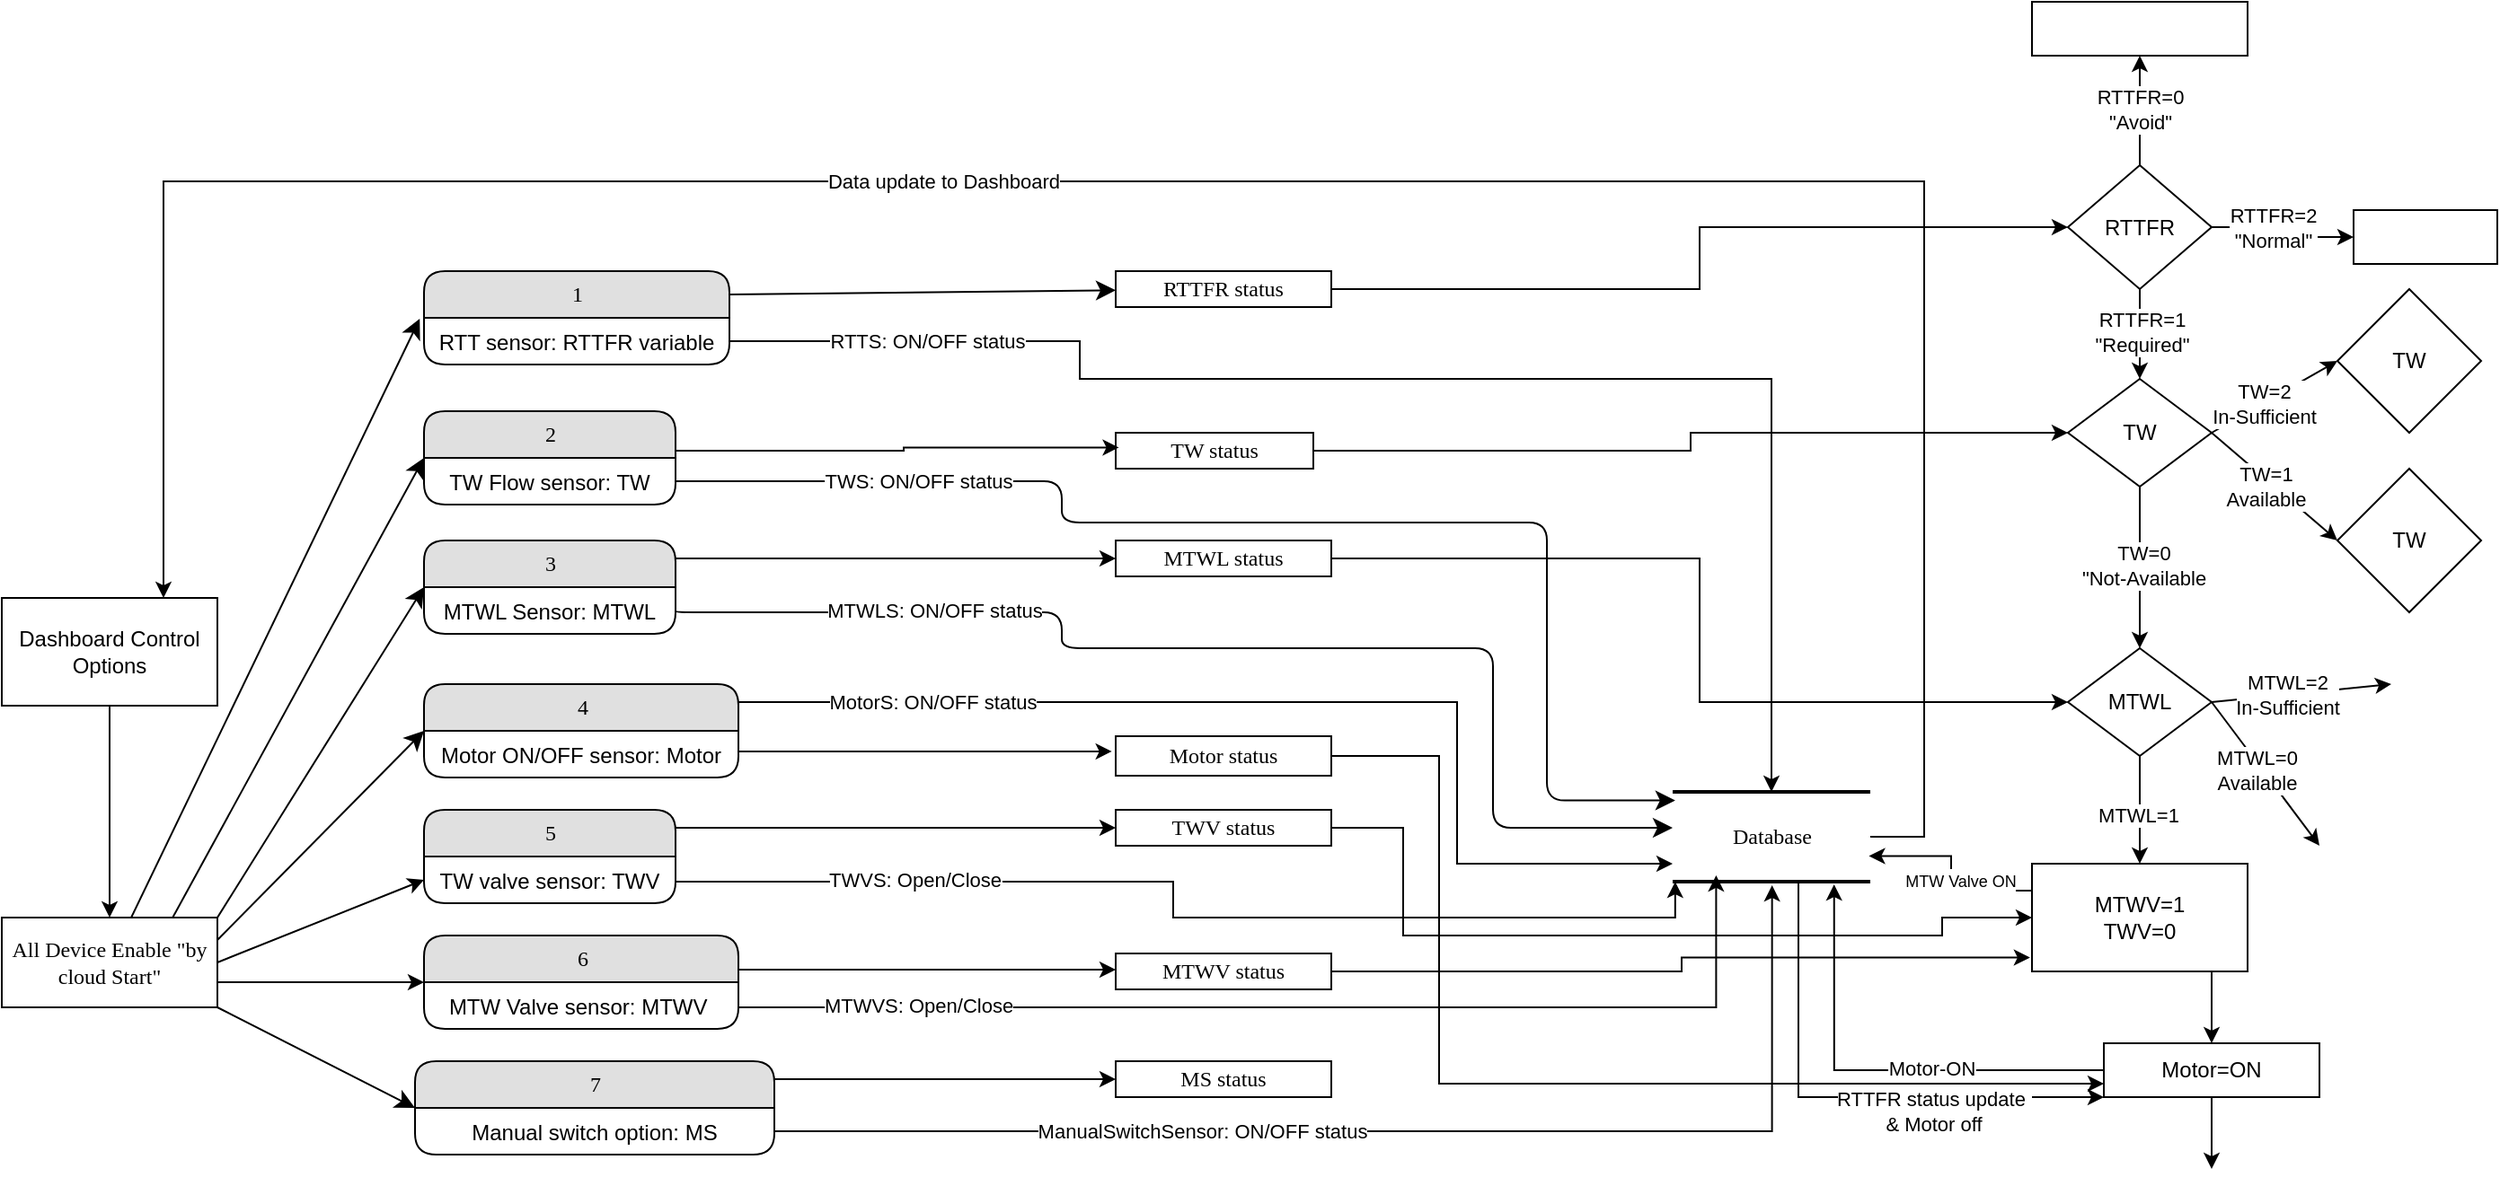 <mxfile version="26.0.5">
  <diagram name="Page-1" id="52a04d89-c75d-2922-d76d-85b35f80e030">
    <mxGraphModel dx="767" dy="1175" grid="1" gridSize="10" guides="1" tooltips="1" connect="1" arrows="1" fold="1" page="1" pageScale="1" pageWidth="1100" pageHeight="850" background="none" math="0" shadow="0">
      <root>
        <mxCell id="0" />
        <mxCell id="1" parent="0" />
        <mxCell id="dTGAiHR_OEUd41CjqDOk-23" style="edgeStyle=orthogonalEdgeStyle;rounded=0;orthogonalLoop=1;jettySize=auto;html=1;entryX=0.75;entryY=0;entryDx=0;entryDy=0;" edge="1" parent="1" source="21ea969265ad0168-30" target="dTGAiHR_OEUd41CjqDOk-20">
          <mxGeometry relative="1" as="geometry">
            <Array as="points">
              <mxPoint x="1130" y="-65" />
              <mxPoint x="1130" y="-430" />
              <mxPoint x="150" y="-430" />
            </Array>
          </mxGeometry>
        </mxCell>
        <mxCell id="dTGAiHR_OEUd41CjqDOk-28" value="Data update to Dashboard" style="edgeLabel;html=1;align=center;verticalAlign=middle;resizable=0;points=[];" vertex="1" connectable="0" parent="dTGAiHR_OEUd41CjqDOk-23">
          <mxGeometry x="-0.513" y="1" relative="1" as="geometry">
            <mxPoint x="-545" y="-4" as="offset" />
          </mxGeometry>
        </mxCell>
        <mxCell id="21ea969265ad0168-30" value="Database" style="html=1;rounded=0;shadow=0;comic=0;labelBackgroundColor=none;strokeWidth=2;fontFamily=Verdana;fontSize=12;align=center;shape=mxgraph.ios7ui.horLines;" parent="1" vertex="1">
          <mxGeometry x="990" y="-90" width="110" height="50" as="geometry" />
        </mxCell>
        <mxCell id="dTGAiHR_OEUd41CjqDOk-65" style="edgeStyle=orthogonalEdgeStyle;rounded=0;orthogonalLoop=1;jettySize=auto;html=1;entryX=0;entryY=0.5;entryDx=0;entryDy=0;" edge="1" parent="1" source="17472293e6e8944d-29" target="dTGAiHR_OEUd41CjqDOk-66">
          <mxGeometry relative="1" as="geometry">
            <mxPoint x="1240" y="-370" as="targetPoint" />
          </mxGeometry>
        </mxCell>
        <mxCell id="17472293e6e8944d-29" value="RTTFR status" style="whiteSpace=wrap;html=1;rounded=0;shadow=0;comic=0;labelBackgroundColor=none;strokeWidth=1;fontFamily=Verdana;fontSize=12;align=center;" parent="1" vertex="1">
          <mxGeometry x="680" y="-380" width="120" height="20" as="geometry" />
        </mxCell>
        <mxCell id="1fdf3b25b50cf41e-27" style="edgeStyle=none;html=1;labelBackgroundColor=none;startFill=0;startSize=8;endFill=1;endSize=8;fontFamily=Verdana;fontSize=12;entryX=-0.014;entryY=0.021;entryDx=0;entryDy=0;entryPerimeter=0;" parent="1" source="17472293e6e8944d-30" target="1fdf3b25b50cf41e-2" edge="1">
          <mxGeometry relative="1" as="geometry" />
        </mxCell>
        <mxCell id="dTGAiHR_OEUd41CjqDOk-44" style="edgeStyle=orthogonalEdgeStyle;rounded=0;orthogonalLoop=1;jettySize=auto;html=1;entryX=0;entryY=0.5;entryDx=0;entryDy=0;exitX=1;exitY=0.75;exitDx=0;exitDy=0;" edge="1" parent="1" source="17472293e6e8944d-30" target="dTGAiHR_OEUd41CjqDOk-41">
          <mxGeometry relative="1" as="geometry">
            <mxPoint x="200" as="sourcePoint" />
            <Array as="points">
              <mxPoint x="180" y="16" />
            </Array>
          </mxGeometry>
        </mxCell>
        <mxCell id="17472293e6e8944d-30" value="All Device Enable &quot;by cloud Start&quot;" style="whiteSpace=wrap;html=1;rounded=0;shadow=0;comic=0;labelBackgroundColor=none;strokeWidth=1;fontFamily=Verdana;fontSize=12;align=center;" parent="1" vertex="1">
          <mxGeometry x="60" y="-20" width="120" height="50" as="geometry" />
        </mxCell>
        <mxCell id="1fdf3b25b50cf41e-28" style="edgeStyle=none;html=1;labelBackgroundColor=none;startFill=0;startSize=8;endFill=1;endSize=8;fontFamily=Verdana;fontSize=12;exitX=1;exitY=0.25;exitDx=0;exitDy=0;" parent="1" source="1fdf3b25b50cf41e-1" target="17472293e6e8944d-29" edge="1">
          <mxGeometry relative="1" as="geometry" />
        </mxCell>
        <mxCell id="1fdf3b25b50cf41e-1" value="1" style="swimlane;html=1;fontStyle=0;childLayout=stackLayout;horizontal=1;startSize=26;fillColor=#e0e0e0;horizontalStack=0;resizeParent=1;resizeLast=0;collapsible=1;marginBottom=0;swimlaneFillColor=#ffffff;align=center;rounded=1;shadow=0;comic=0;labelBackgroundColor=none;strokeWidth=1;fontFamily=Verdana;fontSize=12" parent="1" vertex="1">
          <mxGeometry x="295" y="-380" width="170" height="52" as="geometry" />
        </mxCell>
        <mxCell id="1fdf3b25b50cf41e-2" value="RTT sensor: RTTFR variable" style="text;html=1;strokeColor=none;fillColor=none;spacingLeft=4;spacingRight=4;whiteSpace=wrap;overflow=hidden;rotatable=0;points=[[0,0.5],[1,0.5]];portConstraint=eastwest;align=center;" parent="1fdf3b25b50cf41e-1" vertex="1">
          <mxGeometry y="26" width="170" height="26" as="geometry" />
        </mxCell>
        <mxCell id="dTGAiHR_OEUd41CjqDOk-2" value="2" style="swimlane;html=1;fontStyle=0;childLayout=stackLayout;horizontal=1;startSize=26;fillColor=#e0e0e0;horizontalStack=0;resizeParent=1;resizeLast=0;collapsible=1;marginBottom=0;swimlaneFillColor=#ffffff;align=center;rounded=1;shadow=0;comic=0;labelBackgroundColor=none;strokeWidth=1;fontFamily=Verdana;fontSize=12" vertex="1" parent="1">
          <mxGeometry x="295" y="-302" width="140" height="52" as="geometry" />
        </mxCell>
        <mxCell id="dTGAiHR_OEUd41CjqDOk-3" value="TW Flow sensor: TW" style="text;html=1;strokeColor=none;fillColor=none;spacingLeft=4;spacingRight=4;whiteSpace=wrap;overflow=hidden;rotatable=0;points=[[0,0.5],[1,0.5]];portConstraint=eastwest;align=center;" vertex="1" parent="dTGAiHR_OEUd41CjqDOk-2">
          <mxGeometry y="26" width="140" height="26" as="geometry" />
        </mxCell>
        <mxCell id="dTGAiHR_OEUd41CjqDOk-4" style="edgeStyle=none;html=1;labelBackgroundColor=none;startFill=0;startSize=8;endFill=1;endSize=8;fontFamily=Verdana;fontSize=12;entryX=0;entryY=0.5;entryDx=0;entryDy=0;exitX=0.792;exitY=0.003;exitDx=0;exitDy=0;exitPerimeter=0;" edge="1" parent="1" source="17472293e6e8944d-30" target="dTGAiHR_OEUd41CjqDOk-2">
          <mxGeometry relative="1" as="geometry">
            <mxPoint x="161" y="65" as="sourcePoint" />
            <mxPoint x="298" y="-43" as="targetPoint" />
          </mxGeometry>
        </mxCell>
        <mxCell id="dTGAiHR_OEUd41CjqDOk-34" style="edgeStyle=orthogonalEdgeStyle;rounded=0;orthogonalLoop=1;jettySize=auto;html=1;" edge="1" parent="1" source="dTGAiHR_OEUd41CjqDOk-5" target="dTGAiHR_OEUd41CjqDOk-32">
          <mxGeometry relative="1" as="geometry">
            <Array as="points">
              <mxPoint x="550" y="-220" />
              <mxPoint x="550" y="-220" />
            </Array>
          </mxGeometry>
        </mxCell>
        <mxCell id="dTGAiHR_OEUd41CjqDOk-5" value="3" style="swimlane;html=1;fontStyle=0;childLayout=stackLayout;horizontal=1;startSize=26;fillColor=#e0e0e0;horizontalStack=0;resizeParent=1;resizeLast=0;collapsible=1;marginBottom=0;swimlaneFillColor=#ffffff;align=center;rounded=1;shadow=0;comic=0;labelBackgroundColor=none;strokeWidth=1;fontFamily=Verdana;fontSize=12" vertex="1" parent="1">
          <mxGeometry x="295" y="-230" width="140" height="52" as="geometry" />
        </mxCell>
        <mxCell id="dTGAiHR_OEUd41CjqDOk-6" value="MTWL Sensor: MTWL" style="text;html=1;strokeColor=none;fillColor=none;spacingLeft=4;spacingRight=4;whiteSpace=wrap;overflow=hidden;rotatable=0;points=[[0,0.5],[1,0.5]];portConstraint=eastwest;align=center;" vertex="1" parent="dTGAiHR_OEUd41CjqDOk-5">
          <mxGeometry y="26" width="140" height="26" as="geometry" />
        </mxCell>
        <mxCell id="dTGAiHR_OEUd41CjqDOk-7" style="edgeStyle=none;html=1;labelBackgroundColor=none;startFill=0;startSize=8;endFill=1;endSize=8;fontFamily=Verdana;fontSize=12;entryX=0;entryY=0.5;entryDx=0;entryDy=0;exitX=1;exitY=0;exitDx=0;exitDy=0;" edge="1" parent="1" target="dTGAiHR_OEUd41CjqDOk-5" source="17472293e6e8944d-30">
          <mxGeometry relative="1" as="geometry">
            <mxPoint x="180" y="154" as="sourcePoint" />
            <mxPoint x="298" y="43" as="targetPoint" />
          </mxGeometry>
        </mxCell>
        <mxCell id="dTGAiHR_OEUd41CjqDOk-8" value="4" style="swimlane;html=1;fontStyle=0;childLayout=stackLayout;horizontal=1;startSize=26;fillColor=#e0e0e0;horizontalStack=0;resizeParent=1;resizeLast=0;collapsible=1;marginBottom=0;swimlaneFillColor=#ffffff;align=center;rounded=1;shadow=0;comic=0;labelBackgroundColor=none;strokeWidth=1;fontFamily=Verdana;fontSize=12" vertex="1" parent="1">
          <mxGeometry x="295" y="-150" width="175" height="52" as="geometry" />
        </mxCell>
        <mxCell id="dTGAiHR_OEUd41CjqDOk-9" value="Motor ON/OFF sensor: Motor" style="text;html=1;strokeColor=none;fillColor=none;spacingLeft=4;spacingRight=4;whiteSpace=wrap;overflow=hidden;rotatable=0;points=[[0,0.5],[1,0.5]];portConstraint=eastwest;align=center;" vertex="1" parent="dTGAiHR_OEUd41CjqDOk-8">
          <mxGeometry y="26" width="175" height="26" as="geometry" />
        </mxCell>
        <mxCell id="dTGAiHR_OEUd41CjqDOk-10" style="edgeStyle=none;html=1;labelBackgroundColor=none;startFill=0;startSize=8;endFill=1;endSize=8;fontFamily=Verdana;fontSize=12;entryX=0;entryY=0.5;entryDx=0;entryDy=0;exitX=1;exitY=0.25;exitDx=0;exitDy=0;" edge="1" parent="1" target="dTGAiHR_OEUd41CjqDOk-8" source="17472293e6e8944d-30">
          <mxGeometry relative="1" as="geometry">
            <mxPoint x="180" y="144" as="sourcePoint" />
            <mxPoint x="298" y="33" as="targetPoint" />
          </mxGeometry>
        </mxCell>
        <mxCell id="dTGAiHR_OEUd41CjqDOk-61" style="edgeStyle=orthogonalEdgeStyle;rounded=0;orthogonalLoop=1;jettySize=auto;html=1;entryX=0;entryY=0.5;entryDx=0;entryDy=0;" edge="1" parent="1" source="dTGAiHR_OEUd41CjqDOk-12" target="dTGAiHR_OEUd41CjqDOk-60">
          <mxGeometry relative="1" as="geometry">
            <Array as="points">
              <mxPoint x="530" y="70" />
              <mxPoint x="530" y="70" />
            </Array>
          </mxGeometry>
        </mxCell>
        <mxCell id="dTGAiHR_OEUd41CjqDOk-12" value="7" style="swimlane;html=1;fontStyle=0;childLayout=stackLayout;horizontal=1;startSize=26;fillColor=#e0e0e0;horizontalStack=0;resizeParent=1;resizeLast=0;collapsible=1;marginBottom=0;swimlaneFillColor=#ffffff;align=center;rounded=1;shadow=0;comic=0;labelBackgroundColor=none;strokeWidth=1;fontFamily=Verdana;fontSize=12" vertex="1" parent="1">
          <mxGeometry x="290" y="60" width="200" height="52" as="geometry" />
        </mxCell>
        <mxCell id="dTGAiHR_OEUd41CjqDOk-13" value="Manual switch option: MS" style="text;html=1;strokeColor=none;fillColor=none;spacingLeft=4;spacingRight=4;whiteSpace=wrap;overflow=hidden;rotatable=0;points=[[0,0.5],[1,0.5]];portConstraint=eastwest;align=center;" vertex="1" parent="dTGAiHR_OEUd41CjqDOk-12">
          <mxGeometry y="26" width="200" height="26" as="geometry" />
        </mxCell>
        <mxCell id="dTGAiHR_OEUd41CjqDOk-14" style="edgeStyle=none;html=1;labelBackgroundColor=none;startFill=0;startSize=8;endFill=1;endSize=8;fontFamily=Verdana;fontSize=12;entryX=0;entryY=0.5;entryDx=0;entryDy=0;exitX=1;exitY=1;exitDx=0;exitDy=0;" edge="1" parent="1" source="17472293e6e8944d-30" target="dTGAiHR_OEUd41CjqDOk-12">
          <mxGeometry relative="1" as="geometry">
            <mxPoint x="190" y="115" as="sourcePoint" />
            <mxPoint x="290" y="52" as="targetPoint" />
          </mxGeometry>
        </mxCell>
        <mxCell id="dTGAiHR_OEUd41CjqDOk-15" style="edgeStyle=orthogonalEdgeStyle;html=1;labelBackgroundColor=none;startFill=0;startSize=8;endFill=1;endSize=8;fontFamily=Verdana;fontSize=12;exitX=1;exitY=0.5;exitDx=0;exitDy=0;entryX=0.013;entryY=0.095;entryDx=0;entryDy=0;entryPerimeter=0;" edge="1" parent="1" source="dTGAiHR_OEUd41CjqDOk-3" target="21ea969265ad0168-30">
          <mxGeometry relative="1" as="geometry">
            <Array as="points">
              <mxPoint x="650" y="-263" />
              <mxPoint x="650" y="-240" />
              <mxPoint x="920" y="-240" />
              <mxPoint x="920" y="-85" />
            </Array>
            <mxPoint x="460" y="-154" as="sourcePoint" />
            <mxPoint x="920" y="142" as="targetPoint" />
          </mxGeometry>
        </mxCell>
        <mxCell id="dTGAiHR_OEUd41CjqDOk-27" value="TWS: ON/OFF status" style="edgeLabel;html=1;align=center;verticalAlign=middle;resizable=0;points=[];" vertex="1" connectable="0" parent="dTGAiHR_OEUd41CjqDOk-15">
          <mxGeometry x="0.13" y="1" relative="1" as="geometry">
            <mxPoint x="-257" y="-22" as="offset" />
          </mxGeometry>
        </mxCell>
        <mxCell id="dTGAiHR_OEUd41CjqDOk-16" style="edgeStyle=orthogonalEdgeStyle;html=1;labelBackgroundColor=none;startFill=0;startSize=8;endFill=1;endSize=8;fontFamily=Verdana;fontSize=12;exitX=1;exitY=0.5;exitDx=0;exitDy=0;entryX=0;entryY=0.4;entryDx=0;entryDy=0;entryPerimeter=0;" edge="1" parent="1" source="dTGAiHR_OEUd41CjqDOk-6" target="21ea969265ad0168-30">
          <mxGeometry relative="1" as="geometry">
            <Array as="points">
              <mxPoint x="435" y="-190" />
              <mxPoint x="650" y="-190" />
              <mxPoint x="650" y="-170" />
              <mxPoint x="890" y="-170" />
              <mxPoint x="890" y="-70" />
            </Array>
            <mxPoint x="440" y="-180.0" as="sourcePoint" />
            <mxPoint x="990" y="-56.952" as="targetPoint" />
          </mxGeometry>
        </mxCell>
        <mxCell id="dTGAiHR_OEUd41CjqDOk-46" value="MTWLS: ON/OFF status" style="edgeLabel;html=1;align=center;verticalAlign=middle;resizable=0;points=[];" vertex="1" connectable="0" parent="dTGAiHR_OEUd41CjqDOk-16">
          <mxGeometry x="-0.145" y="-2" relative="1" as="geometry">
            <mxPoint x="-124" y="-23" as="offset" />
          </mxGeometry>
        </mxCell>
        <mxCell id="dTGAiHR_OEUd41CjqDOk-17" style="edgeStyle=orthogonalEdgeStyle;rounded=0;orthogonalLoop=1;jettySize=auto;html=1;exitX=1;exitY=0.5;exitDx=0;exitDy=0;" edge="1" parent="1" source="1fdf3b25b50cf41e-2" target="21ea969265ad0168-30">
          <mxGeometry relative="1" as="geometry">
            <Array as="points">
              <mxPoint x="660" y="-341" />
              <mxPoint x="660" y="-320" />
              <mxPoint x="1045" y="-320" />
            </Array>
          </mxGeometry>
        </mxCell>
        <mxCell id="dTGAiHR_OEUd41CjqDOk-26" value="RTTS: ON/OFF status" style="edgeLabel;html=1;align=center;verticalAlign=middle;resizable=0;points=[];" vertex="1" connectable="0" parent="dTGAiHR_OEUd41CjqDOk-17">
          <mxGeometry x="-0.027" y="3" relative="1" as="geometry">
            <mxPoint x="-274" y="-18" as="offset" />
          </mxGeometry>
        </mxCell>
        <mxCell id="dTGAiHR_OEUd41CjqDOk-18" style="edgeStyle=orthogonalEdgeStyle;rounded=0;orthogonalLoop=1;jettySize=auto;html=1;exitX=1;exitY=0.25;exitDx=0;exitDy=0;" edge="1" parent="1" source="dTGAiHR_OEUd41CjqDOk-8" target="21ea969265ad0168-30">
          <mxGeometry relative="1" as="geometry">
            <mxPoint x="980" y="-50" as="targetPoint" />
            <Array as="points">
              <mxPoint x="470" y="-140" />
              <mxPoint x="870" y="-140" />
              <mxPoint x="870" y="-50" />
            </Array>
          </mxGeometry>
        </mxCell>
        <mxCell id="dTGAiHR_OEUd41CjqDOk-30" value="MotorS: ON/OFF status" style="edgeLabel;html=1;align=center;verticalAlign=middle;resizable=0;points=[];" vertex="1" connectable="0" parent="dTGAiHR_OEUd41CjqDOk-18">
          <mxGeometry x="-0.257" y="-2" relative="1" as="geometry">
            <mxPoint x="-117" y="-2" as="offset" />
          </mxGeometry>
        </mxCell>
        <mxCell id="dTGAiHR_OEUd41CjqDOk-19" style="edgeStyle=orthogonalEdgeStyle;rounded=0;orthogonalLoop=1;jettySize=auto;html=1;entryX=0.503;entryY=1.04;entryDx=0;entryDy=0;entryPerimeter=0;" edge="1" parent="1" source="dTGAiHR_OEUd41CjqDOk-13" target="21ea969265ad0168-30">
          <mxGeometry relative="1" as="geometry" />
        </mxCell>
        <mxCell id="dTGAiHR_OEUd41CjqDOk-31" value="ManualSwitchSensor: ON/OFF status" style="edgeLabel;html=1;align=center;verticalAlign=middle;resizable=0;points=[];" vertex="1" connectable="0" parent="dTGAiHR_OEUd41CjqDOk-19">
          <mxGeometry x="-0.313" relative="1" as="geometry">
            <mxPoint as="offset" />
          </mxGeometry>
        </mxCell>
        <mxCell id="dTGAiHR_OEUd41CjqDOk-21" value="" style="edgeStyle=orthogonalEdgeStyle;rounded=0;orthogonalLoop=1;jettySize=auto;html=1;" edge="1" parent="1" source="dTGAiHR_OEUd41CjqDOk-20" target="17472293e6e8944d-30">
          <mxGeometry relative="1" as="geometry" />
        </mxCell>
        <mxCell id="dTGAiHR_OEUd41CjqDOk-20" value="Dashboard Control Options" style="rounded=0;whiteSpace=wrap;html=1;" vertex="1" parent="1">
          <mxGeometry x="60" y="-198" width="120" height="60" as="geometry" />
        </mxCell>
        <mxCell id="dTGAiHR_OEUd41CjqDOk-80" style="edgeStyle=orthogonalEdgeStyle;rounded=0;orthogonalLoop=1;jettySize=auto;html=1;entryX=0;entryY=0.5;entryDx=0;entryDy=0;" edge="1" parent="1" source="dTGAiHR_OEUd41CjqDOk-25" target="dTGAiHR_OEUd41CjqDOk-79">
          <mxGeometry relative="1" as="geometry" />
        </mxCell>
        <mxCell id="dTGAiHR_OEUd41CjqDOk-25" value="TW status" style="whiteSpace=wrap;html=1;rounded=0;shadow=0;comic=0;labelBackgroundColor=none;strokeWidth=1;fontFamily=Verdana;fontSize=12;align=center;" vertex="1" parent="1">
          <mxGeometry x="680" y="-290" width="110" height="20" as="geometry" />
        </mxCell>
        <mxCell id="dTGAiHR_OEUd41CjqDOk-85" style="edgeStyle=orthogonalEdgeStyle;rounded=0;orthogonalLoop=1;jettySize=auto;html=1;entryX=0;entryY=0.5;entryDx=0;entryDy=0;" edge="1" parent="1" source="dTGAiHR_OEUd41CjqDOk-32" target="dTGAiHR_OEUd41CjqDOk-84">
          <mxGeometry relative="1" as="geometry" />
        </mxCell>
        <mxCell id="dTGAiHR_OEUd41CjqDOk-32" value="MTWL status" style="whiteSpace=wrap;html=1;rounded=0;shadow=0;comic=0;labelBackgroundColor=none;strokeWidth=1;fontFamily=Verdana;fontSize=12;align=center;" vertex="1" parent="1">
          <mxGeometry x="680" y="-230" width="120" height="20" as="geometry" />
        </mxCell>
        <mxCell id="dTGAiHR_OEUd41CjqDOk-110" style="edgeStyle=orthogonalEdgeStyle;rounded=0;orthogonalLoop=1;jettySize=auto;html=1;entryX=0;entryY=0.75;entryDx=0;entryDy=0;" edge="1" parent="1" source="dTGAiHR_OEUd41CjqDOk-35" target="dTGAiHR_OEUd41CjqDOk-108">
          <mxGeometry relative="1" as="geometry">
            <Array as="points">
              <mxPoint x="860" y="-110" />
              <mxPoint x="860" y="73" />
            </Array>
          </mxGeometry>
        </mxCell>
        <mxCell id="dTGAiHR_OEUd41CjqDOk-35" value="Motor status" style="whiteSpace=wrap;html=1;rounded=0;shadow=0;comic=0;labelBackgroundColor=none;strokeWidth=1;fontFamily=Verdana;fontSize=12;align=center;" vertex="1" parent="1">
          <mxGeometry x="680" y="-121" width="120" height="22" as="geometry" />
        </mxCell>
        <mxCell id="dTGAiHR_OEUd41CjqDOk-55" style="edgeStyle=orthogonalEdgeStyle;rounded=0;orthogonalLoop=1;jettySize=auto;html=1;entryX=0;entryY=0.5;entryDx=0;entryDy=0;" edge="1" parent="1" source="dTGAiHR_OEUd41CjqDOk-39" target="dTGAiHR_OEUd41CjqDOk-54">
          <mxGeometry relative="1" as="geometry">
            <Array as="points">
              <mxPoint x="490" y="-70" />
              <mxPoint x="490" y="-70" />
            </Array>
          </mxGeometry>
        </mxCell>
        <mxCell id="dTGAiHR_OEUd41CjqDOk-39" value="5" style="swimlane;html=1;fontStyle=0;childLayout=stackLayout;horizontal=1;startSize=26;fillColor=#e0e0e0;horizontalStack=0;resizeParent=1;resizeLast=0;collapsible=1;marginBottom=0;swimlaneFillColor=#ffffff;align=center;rounded=1;shadow=0;comic=0;labelBackgroundColor=none;strokeWidth=1;fontFamily=Verdana;fontSize=12" vertex="1" parent="1">
          <mxGeometry x="295" y="-80" width="140" height="52" as="geometry" />
        </mxCell>
        <mxCell id="dTGAiHR_OEUd41CjqDOk-40" value="TW valve sensor: TWV" style="text;html=1;strokeColor=none;fillColor=none;spacingLeft=4;spacingRight=4;whiteSpace=wrap;overflow=hidden;rotatable=0;points=[[0,0.5],[1,0.5]];portConstraint=eastwest;align=center;" vertex="1" parent="dTGAiHR_OEUd41CjqDOk-39">
          <mxGeometry y="26" width="140" height="26" as="geometry" />
        </mxCell>
        <mxCell id="dTGAiHR_OEUd41CjqDOk-41" value="6" style="swimlane;html=1;fontStyle=0;childLayout=stackLayout;horizontal=1;startSize=26;fillColor=#e0e0e0;horizontalStack=0;resizeParent=1;resizeLast=0;collapsible=1;marginBottom=0;swimlaneFillColor=#ffffff;align=center;rounded=1;shadow=0;comic=0;labelBackgroundColor=none;strokeWidth=1;fontFamily=Verdana;fontSize=12" vertex="1" parent="1">
          <mxGeometry x="295" y="-10" width="175" height="52" as="geometry" />
        </mxCell>
        <mxCell id="dTGAiHR_OEUd41CjqDOk-42" value="MTW Valve sensor: MTWV&amp;nbsp;" style="text;html=1;strokeColor=none;fillColor=none;spacingLeft=4;spacingRight=4;whiteSpace=wrap;overflow=hidden;rotatable=0;points=[[0,0.5],[1,0.5]];portConstraint=eastwest;align=center;" vertex="1" parent="dTGAiHR_OEUd41CjqDOk-41">
          <mxGeometry y="26" width="175" height="26" as="geometry" />
        </mxCell>
        <mxCell id="dTGAiHR_OEUd41CjqDOk-47" style="edgeStyle=orthogonalEdgeStyle;rounded=0;orthogonalLoop=1;jettySize=auto;html=1;entryX=0.013;entryY=1.001;entryDx=0;entryDy=0;entryPerimeter=0;" edge="1" parent="1" source="dTGAiHR_OEUd41CjqDOk-39" target="21ea969265ad0168-30">
          <mxGeometry relative="1" as="geometry">
            <Array as="points">
              <mxPoint x="712" y="-40" />
              <mxPoint x="712" y="-20" />
              <mxPoint x="991" y="-20" />
            </Array>
          </mxGeometry>
        </mxCell>
        <mxCell id="dTGAiHR_OEUd41CjqDOk-53" value="TWVS: Open/Close" style="edgeLabel;html=1;align=center;verticalAlign=middle;resizable=0;points=[];" vertex="1" connectable="0" parent="dTGAiHR_OEUd41CjqDOk-47">
          <mxGeometry x="-0.671" y="1" relative="1" as="geometry">
            <mxPoint x="35" as="offset" />
          </mxGeometry>
        </mxCell>
        <mxCell id="dTGAiHR_OEUd41CjqDOk-50" style="edgeStyle=orthogonalEdgeStyle;rounded=0;orthogonalLoop=1;jettySize=auto;html=1;entryX=0.016;entryY=0.41;entryDx=0;entryDy=0;entryPerimeter=0;" edge="1" parent="1" source="dTGAiHR_OEUd41CjqDOk-2" target="dTGAiHR_OEUd41CjqDOk-25">
          <mxGeometry relative="1" as="geometry">
            <Array as="points">
              <mxPoint x="562" y="-280" />
              <mxPoint x="562" y="-281" />
            </Array>
          </mxGeometry>
        </mxCell>
        <mxCell id="dTGAiHR_OEUd41CjqDOk-52" style="edgeStyle=orthogonalEdgeStyle;rounded=0;orthogonalLoop=1;jettySize=auto;html=1;entryX=-0.018;entryY=0.385;entryDx=0;entryDy=0;entryPerimeter=0;" edge="1" parent="1" source="dTGAiHR_OEUd41CjqDOk-9" target="dTGAiHR_OEUd41CjqDOk-35">
          <mxGeometry relative="1" as="geometry">
            <Array as="points">
              <mxPoint x="558" y="-112" />
            </Array>
          </mxGeometry>
        </mxCell>
        <mxCell id="dTGAiHR_OEUd41CjqDOk-107" style="edgeStyle=orthogonalEdgeStyle;rounded=0;orthogonalLoop=1;jettySize=auto;html=1;entryX=0;entryY=0.5;entryDx=0;entryDy=0;" edge="1" parent="1" source="dTGAiHR_OEUd41CjqDOk-54" target="dTGAiHR_OEUd41CjqDOk-97">
          <mxGeometry relative="1" as="geometry">
            <Array as="points">
              <mxPoint x="840" y="-70" />
              <mxPoint x="840" y="-10" />
              <mxPoint x="1140" y="-10" />
              <mxPoint x="1140" y="-20" />
            </Array>
          </mxGeometry>
        </mxCell>
        <mxCell id="dTGAiHR_OEUd41CjqDOk-54" value="TWV status" style="whiteSpace=wrap;html=1;rounded=0;shadow=0;comic=0;labelBackgroundColor=none;strokeWidth=1;fontFamily=Verdana;fontSize=12;align=center;" vertex="1" parent="1">
          <mxGeometry x="680" y="-80" width="120" height="20" as="geometry" />
        </mxCell>
        <mxCell id="dTGAiHR_OEUd41CjqDOk-56" style="edgeStyle=orthogonalEdgeStyle;rounded=0;orthogonalLoop=1;jettySize=auto;html=1;entryX=0;entryY=0.5;entryDx=0;entryDy=0;" edge="1" parent="1">
          <mxGeometry relative="1" as="geometry">
            <mxPoint x="470" y="9" as="sourcePoint" />
            <Array as="points">
              <mxPoint x="525" y="9" />
              <mxPoint x="525" y="9" />
            </Array>
            <mxPoint x="680" y="9" as="targetPoint" />
          </mxGeometry>
        </mxCell>
        <mxCell id="dTGAiHR_OEUd41CjqDOk-57" value="MTWV status" style="whiteSpace=wrap;html=1;rounded=0;shadow=0;comic=0;labelBackgroundColor=none;strokeWidth=1;fontFamily=Verdana;fontSize=12;align=center;" vertex="1" parent="1">
          <mxGeometry x="680" width="120" height="20" as="geometry" />
        </mxCell>
        <mxCell id="dTGAiHR_OEUd41CjqDOk-58" style="edgeStyle=orthogonalEdgeStyle;rounded=0;orthogonalLoop=1;jettySize=auto;html=1;entryX=0.22;entryY=0.929;entryDx=0;entryDy=0;entryPerimeter=0;" edge="1" parent="1" source="dTGAiHR_OEUd41CjqDOk-41" target="21ea969265ad0168-30">
          <mxGeometry relative="1" as="geometry">
            <Array as="points">
              <mxPoint x="1014" y="30" />
            </Array>
          </mxGeometry>
        </mxCell>
        <mxCell id="dTGAiHR_OEUd41CjqDOk-59" value="MTWVS: Open/Close" style="edgeLabel;html=1;align=center;verticalAlign=middle;resizable=0;points=[];" vertex="1" connectable="0" parent="dTGAiHR_OEUd41CjqDOk-58">
          <mxGeometry x="-0.511" y="-2" relative="1" as="geometry">
            <mxPoint x="-51" y="-3" as="offset" />
          </mxGeometry>
        </mxCell>
        <mxCell id="dTGAiHR_OEUd41CjqDOk-60" value="MS status" style="whiteSpace=wrap;html=1;rounded=0;shadow=0;comic=0;labelBackgroundColor=none;strokeWidth=1;fontFamily=Verdana;fontSize=12;align=center;" vertex="1" parent="1">
          <mxGeometry x="680" y="60" width="120" height="20" as="geometry" />
        </mxCell>
        <mxCell id="dTGAiHR_OEUd41CjqDOk-68" value="" style="edgeStyle=orthogonalEdgeStyle;rounded=0;orthogonalLoop=1;jettySize=auto;html=1;entryX=0.5;entryY=0;entryDx=0;entryDy=0;" edge="1" parent="1" source="dTGAiHR_OEUd41CjqDOk-66" target="dTGAiHR_OEUd41CjqDOk-79">
          <mxGeometry relative="1" as="geometry">
            <mxPoint x="1250" y="-322" as="targetPoint" />
          </mxGeometry>
        </mxCell>
        <mxCell id="dTGAiHR_OEUd41CjqDOk-69" value="RTTFR=1&lt;div&gt;&quot;Required&quot;&lt;/div&gt;" style="edgeLabel;html=1;align=center;verticalAlign=middle;resizable=0;points=[];" vertex="1" connectable="0" parent="dTGAiHR_OEUd41CjqDOk-68">
          <mxGeometry x="0.111" y="1" relative="1" as="geometry">
            <mxPoint y="-4" as="offset" />
          </mxGeometry>
        </mxCell>
        <mxCell id="dTGAiHR_OEUd41CjqDOk-71" value="" style="edgeStyle=orthogonalEdgeStyle;rounded=0;orthogonalLoop=1;jettySize=auto;html=1;" edge="1" parent="1" source="dTGAiHR_OEUd41CjqDOk-66" target="dTGAiHR_OEUd41CjqDOk-70">
          <mxGeometry relative="1" as="geometry" />
        </mxCell>
        <mxCell id="dTGAiHR_OEUd41CjqDOk-72" value="RTTFR=2&lt;div&gt;&quot;Normal&quot;&lt;/div&gt;" style="edgeLabel;html=1;align=center;verticalAlign=middle;resizable=0;points=[];" vertex="1" connectable="0" parent="dTGAiHR_OEUd41CjqDOk-71">
          <mxGeometry x="-0.2" y="-2" relative="1" as="geometry">
            <mxPoint y="-2" as="offset" />
          </mxGeometry>
        </mxCell>
        <mxCell id="dTGAiHR_OEUd41CjqDOk-74" value="" style="edgeStyle=orthogonalEdgeStyle;rounded=0;orthogonalLoop=1;jettySize=auto;html=1;" edge="1" parent="1" source="dTGAiHR_OEUd41CjqDOk-66" target="dTGAiHR_OEUd41CjqDOk-73">
          <mxGeometry relative="1" as="geometry" />
        </mxCell>
        <mxCell id="dTGAiHR_OEUd41CjqDOk-75" value="RTTFR=0&lt;div&gt;&quot;Avoid&quot;&lt;/div&gt;" style="edgeLabel;html=1;align=center;verticalAlign=middle;resizable=0;points=[];" vertex="1" connectable="0" parent="dTGAiHR_OEUd41CjqDOk-74">
          <mxGeometry x="-0.25" y="-1" relative="1" as="geometry">
            <mxPoint x="-1" y="-8" as="offset" />
          </mxGeometry>
        </mxCell>
        <mxCell id="dTGAiHR_OEUd41CjqDOk-66" value="RTTFR" style="rhombus;whiteSpace=wrap;html=1;" vertex="1" parent="1">
          <mxGeometry x="1210" y="-439" width="80" height="69" as="geometry" />
        </mxCell>
        <mxCell id="dTGAiHR_OEUd41CjqDOk-70" value="" style="rounded=0;whiteSpace=wrap;html=1;" vertex="1" parent="1">
          <mxGeometry x="1369" y="-414" width="80" height="30" as="geometry" />
        </mxCell>
        <mxCell id="dTGAiHR_OEUd41CjqDOk-73" value="" style="rounded=0;whiteSpace=wrap;html=1;" vertex="1" parent="1">
          <mxGeometry x="1190" y="-530" width="120" height="30" as="geometry" />
        </mxCell>
        <mxCell id="dTGAiHR_OEUd41CjqDOk-78" value="" style="endArrow=classic;html=1;rounded=0;exitX=1;exitY=0.5;exitDx=0;exitDy=0;entryX=0;entryY=0.5;entryDx=0;entryDy=0;" edge="1" parent="1" source="17472293e6e8944d-30" target="dTGAiHR_OEUd41CjqDOk-40">
          <mxGeometry width="50" height="50" relative="1" as="geometry">
            <mxPoint x="210" y="-10" as="sourcePoint" />
            <mxPoint x="290" y="-40" as="targetPoint" />
          </mxGeometry>
        </mxCell>
        <mxCell id="dTGAiHR_OEUd41CjqDOk-82" value="" style="edgeStyle=orthogonalEdgeStyle;rounded=0;orthogonalLoop=1;jettySize=auto;html=1;entryX=0.5;entryY=0;entryDx=0;entryDy=0;" edge="1" parent="1" source="dTGAiHR_OEUd41CjqDOk-79" target="dTGAiHR_OEUd41CjqDOk-84">
          <mxGeometry relative="1" as="geometry">
            <mxPoint x="1250" y="-207" as="targetPoint" />
          </mxGeometry>
        </mxCell>
        <mxCell id="dTGAiHR_OEUd41CjqDOk-83" value="TW=0&lt;div&gt;&quot;Not-Available&lt;/div&gt;" style="edgeLabel;html=1;align=center;verticalAlign=middle;resizable=0;points=[];" vertex="1" connectable="0" parent="dTGAiHR_OEUd41CjqDOk-82">
          <mxGeometry x="0.192" y="2" relative="1" as="geometry">
            <mxPoint y="-10" as="offset" />
          </mxGeometry>
        </mxCell>
        <mxCell id="dTGAiHR_OEUd41CjqDOk-79" value="TW" style="rhombus;whiteSpace=wrap;html=1;" vertex="1" parent="1">
          <mxGeometry x="1210" y="-320" width="80" height="60" as="geometry" />
        </mxCell>
        <mxCell id="dTGAiHR_OEUd41CjqDOk-100" value="" style="edgeStyle=orthogonalEdgeStyle;rounded=0;orthogonalLoop=1;jettySize=auto;html=1;" edge="1" parent="1" source="dTGAiHR_OEUd41CjqDOk-84" target="dTGAiHR_OEUd41CjqDOk-97">
          <mxGeometry relative="1" as="geometry" />
        </mxCell>
        <mxCell id="dTGAiHR_OEUd41CjqDOk-101" value="MTWL=1" style="edgeLabel;html=1;align=center;verticalAlign=middle;resizable=0;points=[];" vertex="1" connectable="0" parent="dTGAiHR_OEUd41CjqDOk-100">
          <mxGeometry x="0.099" y="-1" relative="1" as="geometry">
            <mxPoint as="offset" />
          </mxGeometry>
        </mxCell>
        <mxCell id="dTGAiHR_OEUd41CjqDOk-84" value="MTWL" style="rhombus;whiteSpace=wrap;html=1;" vertex="1" parent="1">
          <mxGeometry x="1210" y="-170" width="80" height="60" as="geometry" />
        </mxCell>
        <mxCell id="dTGAiHR_OEUd41CjqDOk-86" value="TW" style="rhombus;whiteSpace=wrap;html=1;" vertex="1" parent="1">
          <mxGeometry x="1360" y="-270" width="80" height="80" as="geometry" />
        </mxCell>
        <mxCell id="dTGAiHR_OEUd41CjqDOk-89" value="TW" style="rhombus;whiteSpace=wrap;html=1;" vertex="1" parent="1">
          <mxGeometry x="1360" y="-370" width="80" height="80" as="geometry" />
        </mxCell>
        <mxCell id="dTGAiHR_OEUd41CjqDOk-90" value="" style="endArrow=classic;html=1;rounded=0;entryX=0;entryY=0.5;entryDx=0;entryDy=0;exitX=1;exitY=0.5;exitDx=0;exitDy=0;" edge="1" parent="1" source="dTGAiHR_OEUd41CjqDOk-79" target="dTGAiHR_OEUd41CjqDOk-89">
          <mxGeometry width="50" height="50" relative="1" as="geometry">
            <mxPoint x="1300" y="-270" as="sourcePoint" />
            <mxPoint x="1350" y="-320" as="targetPoint" />
          </mxGeometry>
        </mxCell>
        <mxCell id="dTGAiHR_OEUd41CjqDOk-93" value="TW=2&lt;div&gt;In-Sufficient&lt;/div&gt;" style="edgeLabel;html=1;align=center;verticalAlign=middle;resizable=0;points=[];" vertex="1" connectable="0" parent="dTGAiHR_OEUd41CjqDOk-90">
          <mxGeometry x="-0.168" relative="1" as="geometry">
            <mxPoint as="offset" />
          </mxGeometry>
        </mxCell>
        <mxCell id="dTGAiHR_OEUd41CjqDOk-92" value="" style="endArrow=classic;html=1;rounded=0;entryX=0;entryY=0.5;entryDx=0;entryDy=0;exitX=1;exitY=0.5;exitDx=0;exitDy=0;" edge="1" parent="1" source="dTGAiHR_OEUd41CjqDOk-79" target="dTGAiHR_OEUd41CjqDOk-86">
          <mxGeometry width="50" height="50" relative="1" as="geometry">
            <mxPoint x="1290" y="-240" as="sourcePoint" />
            <mxPoint x="1340" y="-290" as="targetPoint" />
          </mxGeometry>
        </mxCell>
        <mxCell id="dTGAiHR_OEUd41CjqDOk-94" value="TW=1&lt;div&gt;Available&lt;/div&gt;" style="edgeLabel;html=1;align=center;verticalAlign=middle;resizable=0;points=[];" vertex="1" connectable="0" parent="dTGAiHR_OEUd41CjqDOk-92">
          <mxGeometry x="-0.095" y="-3" relative="1" as="geometry">
            <mxPoint as="offset" />
          </mxGeometry>
        </mxCell>
        <mxCell id="dTGAiHR_OEUd41CjqDOk-109" style="edgeStyle=orthogonalEdgeStyle;rounded=0;orthogonalLoop=1;jettySize=auto;html=1;entryX=0.5;entryY=0;entryDx=0;entryDy=0;" edge="1" parent="1" source="dTGAiHR_OEUd41CjqDOk-97" target="dTGAiHR_OEUd41CjqDOk-108">
          <mxGeometry relative="1" as="geometry">
            <Array as="points">
              <mxPoint x="1290" y="20" />
              <mxPoint x="1290" y="20" />
            </Array>
          </mxGeometry>
        </mxCell>
        <mxCell id="dTGAiHR_OEUd41CjqDOk-97" value="MTWV=1&lt;br&gt;TWV=0" style="rounded=0;whiteSpace=wrap;html=1;" vertex="1" parent="1">
          <mxGeometry x="1190" y="-50" width="120" height="60" as="geometry" />
        </mxCell>
        <mxCell id="dTGAiHR_OEUd41CjqDOk-106" style="edgeStyle=orthogonalEdgeStyle;rounded=0;orthogonalLoop=1;jettySize=auto;html=1;entryX=-0.009;entryY=0.871;entryDx=0;entryDy=0;entryPerimeter=0;" edge="1" parent="1" source="dTGAiHR_OEUd41CjqDOk-57" target="dTGAiHR_OEUd41CjqDOk-97">
          <mxGeometry relative="1" as="geometry" />
        </mxCell>
        <mxCell id="dTGAiHR_OEUd41CjqDOk-108" value="Motor=ON" style="rounded=0;whiteSpace=wrap;html=1;" vertex="1" parent="1">
          <mxGeometry x="1230" y="50" width="120" height="30" as="geometry" />
        </mxCell>
        <mxCell id="dTGAiHR_OEUd41CjqDOk-111" style="edgeStyle=orthogonalEdgeStyle;rounded=0;orthogonalLoop=1;jettySize=auto;html=1;exitX=0;exitY=0.25;exitDx=0;exitDy=0;entryX=0.993;entryY=0.714;entryDx=0;entryDy=0;entryPerimeter=0;" edge="1" parent="1" source="dTGAiHR_OEUd41CjqDOk-97" target="21ea969265ad0168-30">
          <mxGeometry relative="1" as="geometry" />
        </mxCell>
        <mxCell id="dTGAiHR_OEUd41CjqDOk-112" value="&lt;font style=&quot;font-size: 9px;&quot;&gt;MTW&amp;nbsp;&lt;/font&gt;&lt;span style=&quot;font-size: 9px; background-color: light-dark(#ffffff, var(--ge-dark-color, #121212)); color: light-dark(rgb(0, 0, 0), rgb(255, 255, 255));&quot;&gt;Valve ON&lt;/span&gt;" style="edgeLabel;html=1;align=center;verticalAlign=middle;resizable=0;points=[];" vertex="1" connectable="0" parent="dTGAiHR_OEUd41CjqDOk-111">
          <mxGeometry x="-0.403" relative="1" as="geometry">
            <mxPoint x="-7" y="-6" as="offset" />
          </mxGeometry>
        </mxCell>
        <mxCell id="dTGAiHR_OEUd41CjqDOk-113" style="edgeStyle=orthogonalEdgeStyle;rounded=0;orthogonalLoop=1;jettySize=auto;html=1;entryX=0.817;entryY=1.031;entryDx=0;entryDy=0;entryPerimeter=0;" edge="1" parent="1" source="dTGAiHR_OEUd41CjqDOk-108" target="21ea969265ad0168-30">
          <mxGeometry relative="1" as="geometry" />
        </mxCell>
        <mxCell id="dTGAiHR_OEUd41CjqDOk-123" value="Motor-ON" style="edgeLabel;html=1;align=center;verticalAlign=middle;resizable=0;points=[];" vertex="1" connectable="0" parent="dTGAiHR_OEUd41CjqDOk-113">
          <mxGeometry x="-0.24" y="-1" relative="1" as="geometry">
            <mxPoint as="offset" />
          </mxGeometry>
        </mxCell>
        <mxCell id="dTGAiHR_OEUd41CjqDOk-118" value="" style="endArrow=classic;html=1;rounded=0;exitX=1;exitY=0.5;exitDx=0;exitDy=0;" edge="1" parent="1">
          <mxGeometry width="50" height="50" relative="1" as="geometry">
            <mxPoint x="1290" y="-140" as="sourcePoint" />
            <mxPoint x="1390" y="-150" as="targetPoint" />
          </mxGeometry>
        </mxCell>
        <mxCell id="dTGAiHR_OEUd41CjqDOk-119" value="MTWL=2&lt;div&gt;In-Sufficient&lt;/div&gt;" style="edgeLabel;html=1;align=center;verticalAlign=middle;resizable=0;points=[];" vertex="1" connectable="0" parent="dTGAiHR_OEUd41CjqDOk-118">
          <mxGeometry x="-0.168" relative="1" as="geometry">
            <mxPoint as="offset" />
          </mxGeometry>
        </mxCell>
        <mxCell id="dTGAiHR_OEUd41CjqDOk-120" value="" style="endArrow=classic;html=1;rounded=0;exitX=1;exitY=0.5;exitDx=0;exitDy=0;" edge="1" parent="1">
          <mxGeometry width="50" height="50" relative="1" as="geometry">
            <mxPoint x="1290" y="-140" as="sourcePoint" />
            <mxPoint x="1350" y="-60" as="targetPoint" />
          </mxGeometry>
        </mxCell>
        <mxCell id="dTGAiHR_OEUd41CjqDOk-121" value="MTWL=0&lt;div&gt;Available&lt;/div&gt;" style="edgeLabel;html=1;align=center;verticalAlign=middle;resizable=0;points=[];" vertex="1" connectable="0" parent="dTGAiHR_OEUd41CjqDOk-120">
          <mxGeometry x="-0.095" y="-3" relative="1" as="geometry">
            <mxPoint as="offset" />
          </mxGeometry>
        </mxCell>
        <mxCell id="dTGAiHR_OEUd41CjqDOk-122" value="" style="endArrow=classic;html=1;rounded=0;exitX=0.5;exitY=1;exitDx=0;exitDy=0;" edge="1" parent="1" source="dTGAiHR_OEUd41CjqDOk-108">
          <mxGeometry width="50" height="50" relative="1" as="geometry">
            <mxPoint x="1160" y="90" as="sourcePoint" />
            <mxPoint x="1290" y="120" as="targetPoint" />
          </mxGeometry>
        </mxCell>
        <mxCell id="dTGAiHR_OEUd41CjqDOk-124" value="" style="endArrow=classic;html=1;rounded=0;entryX=0;entryY=1;entryDx=0;entryDy=0;" edge="1" parent="1" target="dTGAiHR_OEUd41CjqDOk-108">
          <mxGeometry width="50" height="50" relative="1" as="geometry">
            <mxPoint x="1060" y="-40" as="sourcePoint" />
            <mxPoint x="1210" y="40" as="targetPoint" />
            <Array as="points">
              <mxPoint x="1060" y="80" />
            </Array>
          </mxGeometry>
        </mxCell>
        <mxCell id="dTGAiHR_OEUd41CjqDOk-125" value="RTTFR status update&amp;nbsp;&lt;div&gt;&amp;amp; Motor off&lt;/div&gt;" style="edgeLabel;html=1;align=center;verticalAlign=middle;resizable=0;points=[];" vertex="1" connectable="0" parent="dTGAiHR_OEUd41CjqDOk-124">
          <mxGeometry x="0.22" y="-1" relative="1" as="geometry">
            <mxPoint x="18" y="7" as="offset" />
          </mxGeometry>
        </mxCell>
      </root>
    </mxGraphModel>
  </diagram>
</mxfile>
